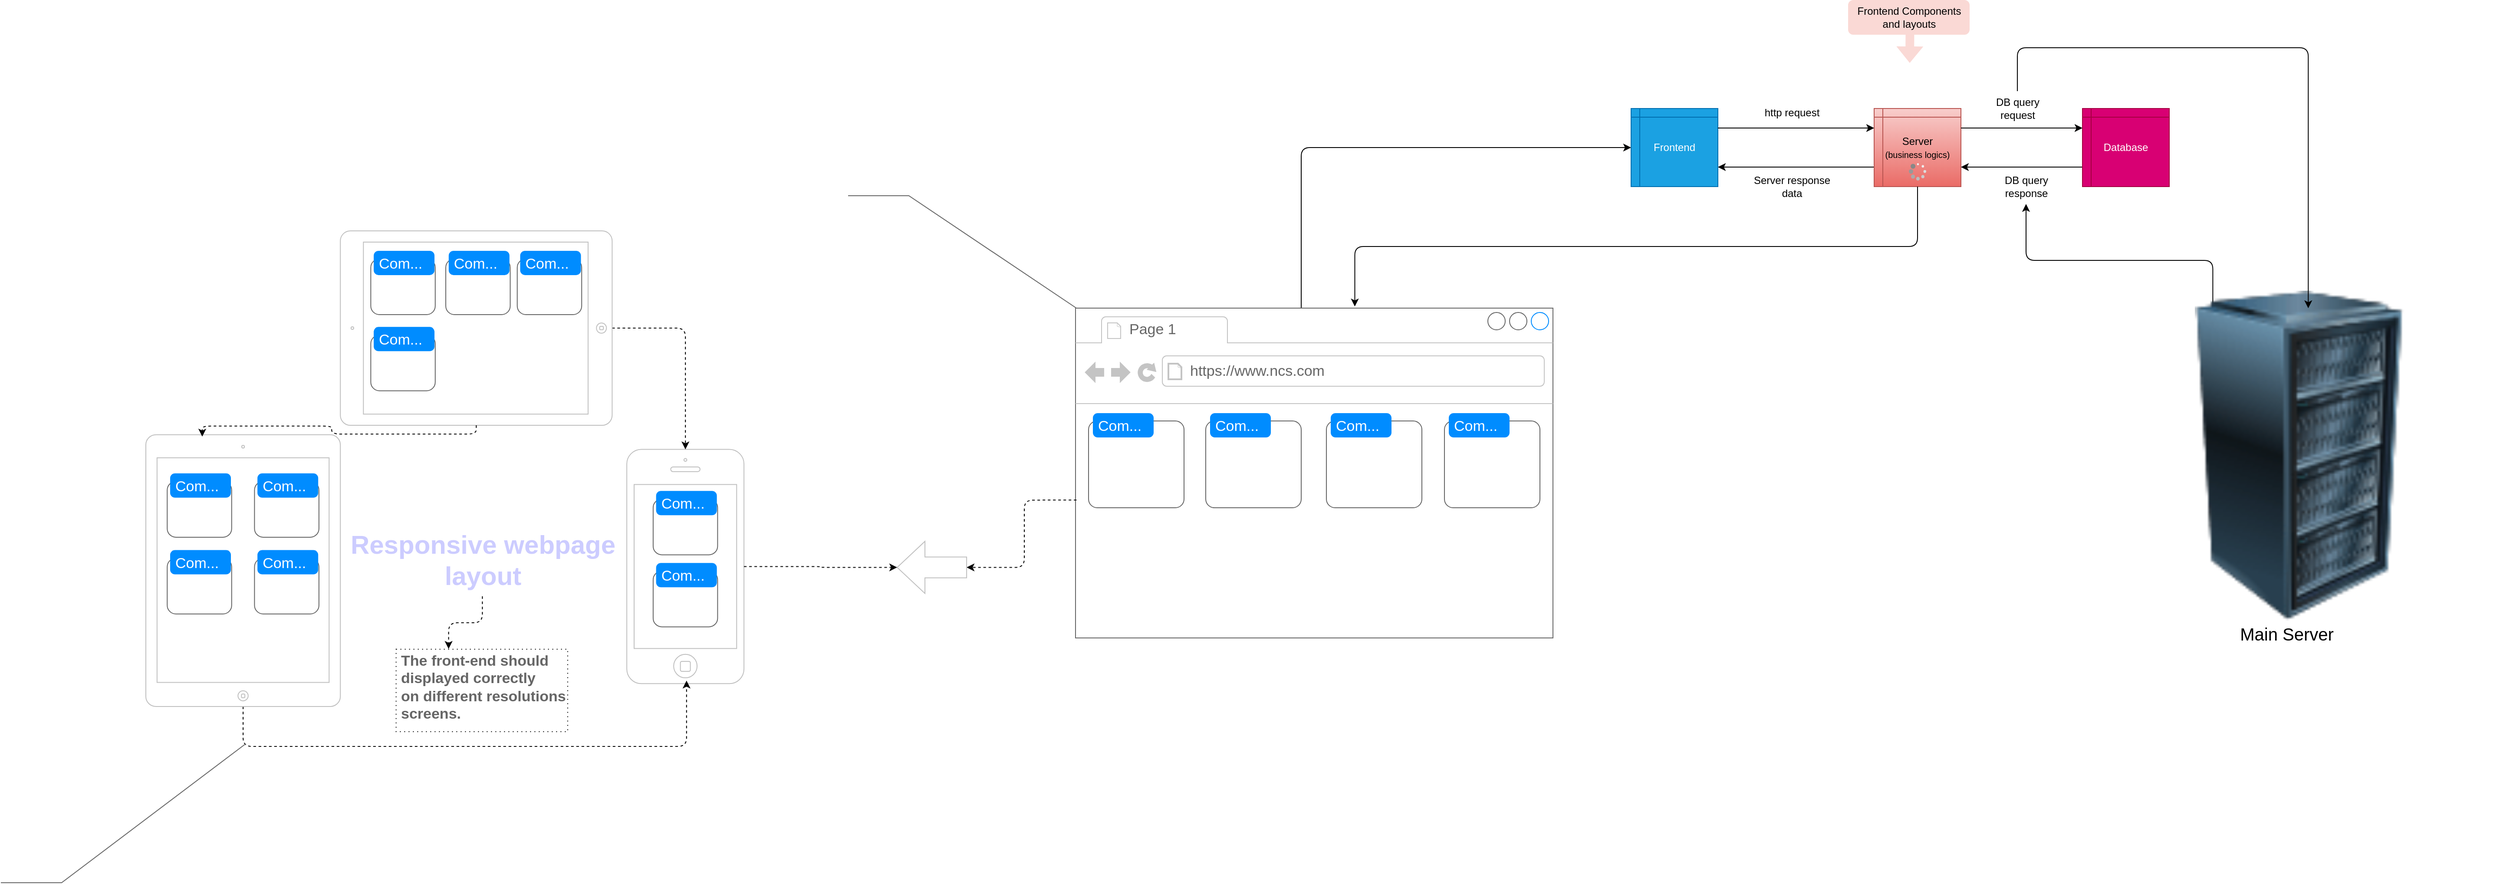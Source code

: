 <mxfile>
    <diagram id="PU5GwEoTJpwq2ANEjuB8" name="Page-1">
        <mxGraphModel dx="3382" dy="938" grid="0" gridSize="10" guides="1" tooltips="1" connect="1" arrows="1" fold="1" page="0" pageScale="1" pageWidth="850" pageHeight="1100" math="0" shadow="0">
            <root>
                <mxCell id="0"/>
                <mxCell id="1" parent="0"/>
                <mxCell id="2" value="" style="group" parent="1" vertex="1" connectable="0">
                    <mxGeometry x="90" y="30" width="620" height="230" as="geometry"/>
                </mxCell>
                <mxCell id="3" value="" style="shape=flexArrow;endArrow=classic;html=1;fontSize=10;fontColor=#000000;exitX=0.509;exitY=1.011;exitDx=0;exitDy=0;exitPerimeter=0;fillColor=#fad9d5;strokeColor=none;" parent="2" edge="1">
                    <mxGeometry width="50" height="50" relative="1" as="geometry">
                        <mxPoint x="321.26" y="28.33" as="sourcePoint"/>
                        <mxPoint x="321" y="68" as="targetPoint"/>
                    </mxGeometry>
                </mxCell>
                <mxCell id="4" value="Frontend" style="shape=internalStorage;whiteSpace=wrap;html=1;backgroundOutline=1;dx=10;dy=10;fillColor=#1ba1e2;fontColor=#ffffff;strokeColor=#006EAF;" parent="2" vertex="1">
                    <mxGeometry y="120" width="100" height="90" as="geometry"/>
                </mxCell>
                <mxCell id="5" style="edgeStyle=none;html=1;exitX=0;exitY=0.75;exitDx=0;exitDy=0;entryX=1;entryY=0.75;entryDx=0;entryDy=0;" parent="2" source="6" target="4" edge="1">
                    <mxGeometry relative="1" as="geometry"/>
                </mxCell>
                <mxCell id="6" value="Server&lt;br&gt;&lt;font style=&quot;font-size: 10px;&quot;&gt;(business logics)&lt;/font&gt;" style="shape=internalStorage;whiteSpace=wrap;html=1;backgroundOutline=1;dx=10;dy=10;fillColor=#f8cecc;gradientColor=#ea6b66;strokeColor=#b85450;" parent="2" vertex="1">
                    <mxGeometry x="280" y="120" width="100" height="90" as="geometry"/>
                </mxCell>
                <mxCell id="7" style="edgeStyle=none;html=1;exitX=1;exitY=0.25;exitDx=0;exitDy=0;entryX=0;entryY=0.25;entryDx=0;entryDy=0;" parent="2" source="4" target="6" edge="1">
                    <mxGeometry relative="1" as="geometry"/>
                </mxCell>
                <mxCell id="8" style="edgeStyle=none;html=1;exitX=0;exitY=0.75;exitDx=0;exitDy=0;entryX=1;entryY=0.75;entryDx=0;entryDy=0;" parent="2" source="9" target="6" edge="1">
                    <mxGeometry relative="1" as="geometry"/>
                </mxCell>
                <mxCell id="9" value="Database" style="shape=internalStorage;whiteSpace=wrap;html=1;backgroundOutline=1;dx=10;dy=10;fillColor=#d80073;strokeColor=#A50040;fontColor=#ffffff;" parent="2" vertex="1">
                    <mxGeometry x="520" y="120" width="100" height="90" as="geometry"/>
                </mxCell>
                <mxCell id="10" style="edgeStyle=none;html=1;exitX=1;exitY=0.25;exitDx=0;exitDy=0;entryX=0;entryY=0.25;entryDx=0;entryDy=0;" parent="2" source="6" target="9" edge="1">
                    <mxGeometry relative="1" as="geometry"/>
                </mxCell>
                <mxCell id="11" value="http request" style="text;html=1;align=center;verticalAlign=middle;resizable=0;points=[];autosize=1;strokeColor=none;fillColor=none;" parent="2" vertex="1">
                    <mxGeometry x="140" y="110" width="90" height="30" as="geometry"/>
                </mxCell>
                <mxCell id="12" value="DB query&lt;br&gt;request" style="text;html=1;align=center;verticalAlign=middle;resizable=0;points=[];autosize=1;strokeColor=none;fillColor=none;" parent="2" vertex="1">
                    <mxGeometry x="410" y="100" width="70" height="40" as="geometry"/>
                </mxCell>
                <mxCell id="13" value="DB query&lt;br&gt;response" style="text;html=1;align=center;verticalAlign=middle;resizable=0;points=[];autosize=1;strokeColor=none;fillColor=none;" parent="2" vertex="1">
                    <mxGeometry x="420" y="190" width="70" height="40" as="geometry"/>
                </mxCell>
                <mxCell id="14" value="Server response&lt;br&gt;data" style="text;html=1;align=center;verticalAlign=middle;resizable=0;points=[];autosize=1;strokeColor=none;fillColor=none;" parent="2" vertex="1">
                    <mxGeometry x="130" y="190" width="110" height="40" as="geometry"/>
                </mxCell>
                <mxCell id="15" value="Frontend Components&lt;br&gt;and layouts" style="text;html=1;align=center;verticalAlign=middle;resizable=0;points=[];autosize=1;fillColor=#fad9d5;strokeColor=none;rounded=1;fontColor=#000000;" parent="2" vertex="1">
                    <mxGeometry x="250" y="-5" width="140" height="40" as="geometry"/>
                </mxCell>
                <mxCell id="48" value="" style="verticalLabelPosition=bottom;shadow=0;dashed=0;align=center;html=1;verticalAlign=top;strokeWidth=1;shape=mxgraph.mockup.misc.loading_circle_1;pointerEvents=1" parent="2" vertex="1">
                    <mxGeometry x="320" y="183" width="20" height="20" as="geometry"/>
                </mxCell>
                <mxCell id="43" style="edgeStyle=elbowEdgeStyle;elbow=vertical;html=1;exitX=0.283;exitY=0.079;exitDx=0;exitDy=0;exitPerimeter=0;" parent="1" source="22" target="13" edge="1">
                    <mxGeometry relative="1" as="geometry">
                        <mxPoint x="860" y="310" as="targetPoint"/>
                    </mxGeometry>
                </mxCell>
                <mxCell id="22" value="" style="image;html=1;image=img/lib/clip_art/computers/Server_Rack_128x128.png" parent="1" vertex="1">
                    <mxGeometry x="630" y="360" width="460" height="380" as="geometry"/>
                </mxCell>
                <mxCell id="30" value="" style="edgeStyle=orthogonalEdgeStyle;html=1;entryX=0;entryY=0.5;entryDx=0;entryDy=0;" parent="1" source="25" target="4" edge="1">
                    <mxGeometry relative="1" as="geometry">
                        <mxPoint x="-275" y="140" as="targetPoint"/>
                        <Array as="points">
                            <mxPoint x="-290" y="195"/>
                        </Array>
                    </mxGeometry>
                </mxCell>
                <mxCell id="25" value="" style="strokeWidth=1;shadow=0;dashed=0;align=center;html=1;shape=mxgraph.mockup.containers.browserWindow;rSize=0;strokeColor=#666666;strokeColor2=#008cff;strokeColor3=#c4c4c4;mainText=,;recursiveResize=0;" parent="1" vertex="1">
                    <mxGeometry x="-550" y="380" width="550" height="380" as="geometry"/>
                </mxCell>
                <mxCell id="26" value="Page 1" style="strokeWidth=1;shadow=0;dashed=0;align=center;html=1;shape=mxgraph.mockup.containers.anchor;fontSize=17;fontColor=#666666;align=left;" parent="25" vertex="1">
                    <mxGeometry x="60" y="12" width="110" height="26" as="geometry"/>
                </mxCell>
                <mxCell id="27" value="https://www.ncs.com" style="strokeWidth=1;shadow=0;dashed=0;align=center;html=1;shape=mxgraph.mockup.containers.anchor;rSize=0;fontSize=17;fontColor=#666666;align=left;" parent="25" vertex="1">
                    <mxGeometry x="130" y="60" width="250" height="26" as="geometry"/>
                </mxCell>
                <mxCell id="34" value="" style="shape=mxgraph.mockup.containers.marginRect;rectMarginTop=10;strokeColor=#666666;strokeWidth=1;dashed=0;rounded=1;arcSize=5;recursiveResize=0;" parent="25" vertex="1">
                    <mxGeometry x="15" y="120" width="110" height="110" as="geometry"/>
                </mxCell>
                <mxCell id="35" value="Com..." style="shape=rect;strokeColor=none;fillColor=#008cff;strokeWidth=1;dashed=0;rounded=1;arcSize=20;fontColor=#ffffff;fontSize=17;spacing=2;spacingTop=-2;align=left;autosize=1;spacingLeft=4;resizeWidth=0;resizeHeight=0;perimeter=none;" parent="34" vertex="1">
                    <mxGeometry x="5" y="1" width="70" height="28" as="geometry"/>
                </mxCell>
                <mxCell id="61" value="" style="shape=mxgraph.mockup.containers.marginRect;rectMarginTop=10;strokeColor=#666666;strokeWidth=1;dashed=0;rounded=1;arcSize=5;recursiveResize=0;" vertex="1" parent="25">
                    <mxGeometry x="150" y="120" width="110" height="110" as="geometry"/>
                </mxCell>
                <mxCell id="62" value="Com..." style="shape=rect;strokeColor=none;fillColor=#008cff;strokeWidth=1;dashed=0;rounded=1;arcSize=20;fontColor=#ffffff;fontSize=17;spacing=2;spacingTop=-2;align=left;autosize=1;spacingLeft=4;resizeWidth=0;resizeHeight=0;perimeter=none;" vertex="1" parent="61">
                    <mxGeometry x="5" y="1" width="70" height="28" as="geometry"/>
                </mxCell>
                <mxCell id="63" value="" style="shape=mxgraph.mockup.containers.marginRect;rectMarginTop=10;strokeColor=#666666;strokeWidth=1;dashed=0;rounded=1;arcSize=5;recursiveResize=0;" vertex="1" parent="25">
                    <mxGeometry x="289" y="120" width="110" height="110" as="geometry"/>
                </mxCell>
                <mxCell id="64" value="Com..." style="shape=rect;strokeColor=none;fillColor=#008cff;strokeWidth=1;dashed=0;rounded=1;arcSize=20;fontColor=#ffffff;fontSize=17;spacing=2;spacingTop=-2;align=left;autosize=1;spacingLeft=4;resizeWidth=0;resizeHeight=0;perimeter=none;" vertex="1" parent="63">
                    <mxGeometry x="5" y="1" width="70" height="28" as="geometry"/>
                </mxCell>
                <mxCell id="65" value="" style="shape=mxgraph.mockup.containers.marginRect;rectMarginTop=10;strokeColor=#666666;strokeWidth=1;dashed=0;rounded=1;arcSize=5;recursiveResize=0;" vertex="1" parent="25">
                    <mxGeometry x="425" y="120" width="110" height="110" as="geometry"/>
                </mxCell>
                <mxCell id="66" value="Com..." style="shape=rect;strokeColor=none;fillColor=#008cff;strokeWidth=1;dashed=0;rounded=1;arcSize=20;fontColor=#ffffff;fontSize=17;spacing=2;spacingTop=-2;align=left;autosize=1;spacingLeft=4;resizeWidth=0;resizeHeight=0;perimeter=none;" vertex="1" parent="65">
                    <mxGeometry x="5" y="1" width="70" height="28" as="geometry"/>
                </mxCell>
                <mxCell id="28" style="edgeStyle=elbowEdgeStyle;html=1;exitX=0.5;exitY=1;exitDx=0;exitDy=0;entryX=0.585;entryY=-0.005;entryDx=0;entryDy=0;entryPerimeter=0;elbow=vertical;" parent="1" source="6" target="25" edge="1">
                    <mxGeometry relative="1" as="geometry">
                        <mxPoint x="420" y="310" as="targetPoint"/>
                    </mxGeometry>
                </mxCell>
                <mxCell id="46" style="edgeStyle=elbowEdgeStyle;elbow=vertical;html=1;entryX=0.522;entryY=0.053;entryDx=0;entryDy=0;entryPerimeter=0;" parent="1" source="12" target="22" edge="1">
                    <mxGeometry relative="1" as="geometry">
                        <mxPoint x="970" y="330" as="targetPoint"/>
                        <Array as="points">
                            <mxPoint x="790" y="80"/>
                        </Array>
                    </mxGeometry>
                </mxCell>
                <mxCell id="50" value="Main Server" style="text;html=1;align=center;verticalAlign=middle;resizable=0;points=[];autosize=1;strokeColor=none;fillColor=none;strokeWidth=2;fontSize=20;" parent="1" vertex="1">
                    <mxGeometry x="780" y="735" width="130" height="40" as="geometry"/>
                </mxCell>
                <mxCell id="91" value="" style="group" vertex="1" connectable="0" parent="1">
                    <mxGeometry x="-1621" y="291" width="1632" height="577" as="geometry"/>
                </mxCell>
                <mxCell id="55" value="" style="html=1;verticalLabelPosition=bottom;labelBackgroundColor=#ffffff;verticalAlign=top;shadow=0;dashed=0;strokeWidth=1;shape=mxgraph.ios7.misc.iphone;strokeColor=#c0c0c0;" vertex="1" parent="91">
                    <mxGeometry x="554.074" y="251.729" width="134.976" height="269.951" as="geometry"/>
                </mxCell>
                <mxCell id="99" style="edgeStyle=orthogonalEdgeStyle;html=1;entryX=0.51;entryY=0.987;entryDx=0;entryDy=0;entryPerimeter=0;dashed=1;" edge="1" parent="91" source="57" target="55">
                    <mxGeometry relative="1" as="geometry">
                        <Array as="points">
                            <mxPoint x="112" y="594"/>
                            <mxPoint x="623" y="594"/>
                        </Array>
                    </mxGeometry>
                </mxCell>
                <mxCell id="57" value="" style="html=1;verticalLabelPosition=bottom;labelBackgroundColor=#ffffff;verticalAlign=top;shadow=0;dashed=0;strokeWidth=1;shape=mxgraph.ios7.misc.ipad13inch;strokeColor=#c0c0c0;" vertex="1" parent="91">
                    <mxGeometry y="234.857" width="224.059" height="313.143" as="geometry"/>
                </mxCell>
                <mxCell id="96" style="edgeStyle=orthogonalEdgeStyle;html=1;dashed=1;" edge="1" parent="91" source="58" target="55">
                    <mxGeometry relative="1" as="geometry"/>
                </mxCell>
                <mxCell id="58" value="" style="html=1;verticalLabelPosition=bottom;labelBackgroundColor=#ffffff;verticalAlign=top;shadow=0;dashed=0;strokeWidth=1;shape=mxgraph.ios7.misc.ipad13inch;strokeColor=#c0c0c0;rotation=-90;" vertex="1" parent="91">
                    <mxGeometry x="268.601" y="-44.542" width="224.059" height="313.143" as="geometry"/>
                </mxCell>
                <mxCell id="67" value="" style="shape=mxgraph.mockup.containers.marginRect;rectMarginTop=10;strokeColor=#666666;strokeWidth=1;dashed=0;rounded=1;arcSize=5;recursiveResize=0;" vertex="1" parent="91">
                    <mxGeometry x="24.633" y="278.724" width="74.237" height="74.236" as="geometry"/>
                </mxCell>
                <mxCell id="68" value="Com..." style="shape=rect;strokeColor=none;fillColor=#008cff;strokeWidth=1;dashed=0;rounded=1;arcSize=20;fontColor=#ffffff;fontSize=17;spacing=2;spacingTop=-2;align=left;autosize=1;spacingLeft=4;resizeWidth=0;resizeHeight=0;perimeter=none;" vertex="1" parent="67">
                    <mxGeometry x="3.374" y="0.675" width="70" height="28" as="geometry"/>
                </mxCell>
                <mxCell id="69" value="" style="shape=mxgraph.mockup.containers.marginRect;rectMarginTop=10;strokeColor=#666666;strokeWidth=1;dashed=0;rounded=1;arcSize=5;recursiveResize=0;" vertex="1" parent="91">
                    <mxGeometry x="125.19" y="278.724" width="74.237" height="74.236" as="geometry"/>
                </mxCell>
                <mxCell id="70" value="Com..." style="shape=rect;strokeColor=none;fillColor=#008cff;strokeWidth=1;dashed=0;rounded=1;arcSize=20;fontColor=#ffffff;fontSize=17;spacing=2;spacingTop=-2;align=left;autosize=1;spacingLeft=4;resizeWidth=0;resizeHeight=0;perimeter=none;" vertex="1" parent="69">
                    <mxGeometry x="3.374" y="0.675" width="70" height="28" as="geometry"/>
                </mxCell>
                <mxCell id="71" value="" style="shape=mxgraph.mockup.containers.marginRect;rectMarginTop=10;strokeColor=#666666;strokeWidth=1;dashed=0;rounded=1;arcSize=5;recursiveResize=0;" vertex="1" parent="91">
                    <mxGeometry x="24.633" y="367.133" width="74.237" height="74.236" as="geometry"/>
                </mxCell>
                <mxCell id="72" value="Com..." style="shape=rect;strokeColor=none;fillColor=#008cff;strokeWidth=1;dashed=0;rounded=1;arcSize=20;fontColor=#ffffff;fontSize=17;spacing=2;spacingTop=-2;align=left;autosize=1;spacingLeft=4;resizeWidth=0;resizeHeight=0;perimeter=none;" vertex="1" parent="71">
                    <mxGeometry x="3.374" y="0.675" width="70" height="28" as="geometry"/>
                </mxCell>
                <mxCell id="73" value="" style="shape=mxgraph.mockup.containers.marginRect;rectMarginTop=10;strokeColor=#666666;strokeWidth=1;dashed=0;rounded=1;arcSize=5;recursiveResize=0;" vertex="1" parent="91">
                    <mxGeometry x="125.19" y="367.133" width="74.237" height="74.236" as="geometry"/>
                </mxCell>
                <mxCell id="74" value="Com..." style="shape=rect;strokeColor=none;fillColor=#008cff;strokeWidth=1;dashed=0;rounded=1;arcSize=20;fontColor=#ffffff;fontSize=17;spacing=2;spacingTop=-2;align=left;autosize=1;spacingLeft=4;resizeWidth=0;resizeHeight=0;perimeter=none;" vertex="1" parent="73">
                    <mxGeometry x="3.374" y="0.675" width="70" height="28" as="geometry"/>
                </mxCell>
                <mxCell id="75" value="" style="shape=mxgraph.mockup.containers.marginRect;rectMarginTop=10;strokeColor=#666666;strokeWidth=1;dashed=0;rounded=1;arcSize=5;recursiveResize=0;" vertex="1" parent="91">
                    <mxGeometry x="259.153" y="22.271" width="74.237" height="74.236" as="geometry"/>
                </mxCell>
                <mxCell id="76" value="Com..." style="shape=rect;strokeColor=none;fillColor=#008cff;strokeWidth=1;dashed=0;rounded=1;arcSize=20;fontColor=#ffffff;fontSize=17;spacing=2;spacingTop=-2;align=left;autosize=1;spacingLeft=4;resizeWidth=0;resizeHeight=0;perimeter=none;" vertex="1" parent="75">
                    <mxGeometry x="3.374" y="0.675" width="70" height="28" as="geometry"/>
                </mxCell>
                <mxCell id="77" value="" style="shape=mxgraph.mockup.containers.marginRect;rectMarginTop=10;strokeColor=#666666;strokeWidth=1;dashed=0;rounded=1;arcSize=5;recursiveResize=0;" vertex="1" parent="91">
                    <mxGeometry x="345.537" y="22.271" width="74.237" height="74.236" as="geometry"/>
                </mxCell>
                <mxCell id="78" value="Com..." style="shape=rect;strokeColor=none;fillColor=#008cff;strokeWidth=1;dashed=0;rounded=1;arcSize=20;fontColor=#ffffff;fontSize=17;spacing=2;spacingTop=-2;align=left;autosize=1;spacingLeft=4;resizeWidth=0;resizeHeight=0;perimeter=none;" vertex="1" parent="77">
                    <mxGeometry x="3.374" y="0.675" width="70" height="28" as="geometry"/>
                </mxCell>
                <mxCell id="79" value="" style="shape=mxgraph.mockup.containers.marginRect;rectMarginTop=10;strokeColor=#666666;strokeWidth=1;dashed=0;rounded=1;arcSize=5;recursiveResize=0;" vertex="1" parent="91">
                    <mxGeometry x="427.872" y="22.271" width="74.237" height="74.236" as="geometry"/>
                </mxCell>
                <mxCell id="80" value="Com..." style="shape=rect;strokeColor=none;fillColor=#008cff;strokeWidth=1;dashed=0;rounded=1;arcSize=20;fontColor=#ffffff;fontSize=17;spacing=2;spacingTop=-2;align=left;autosize=1;spacingLeft=4;resizeWidth=0;resizeHeight=0;perimeter=none;" vertex="1" parent="79">
                    <mxGeometry x="3.374" y="0.675" width="70" height="28" as="geometry"/>
                </mxCell>
                <mxCell id="81" value="" style="shape=mxgraph.mockup.containers.marginRect;rectMarginTop=10;strokeColor=#666666;strokeWidth=1;dashed=0;rounded=1;arcSize=5;recursiveResize=0;" vertex="1" parent="91">
                    <mxGeometry x="259.153" y="110.005" width="74.237" height="74.236" as="geometry"/>
                </mxCell>
                <mxCell id="82" value="Com..." style="shape=rect;strokeColor=none;fillColor=#008cff;strokeWidth=1;dashed=0;rounded=1;arcSize=20;fontColor=#ffffff;fontSize=17;spacing=2;spacingTop=-2;align=left;autosize=1;spacingLeft=4;resizeWidth=0;resizeHeight=0;perimeter=none;" vertex="1" parent="81">
                    <mxGeometry x="3.374" y="0.675" width="70" height="28" as="geometry"/>
                </mxCell>
                <mxCell id="83" value="" style="shape=mxgraph.mockup.containers.marginRect;rectMarginTop=10;strokeColor=#666666;strokeWidth=1;dashed=0;rounded=1;arcSize=5;recursiveResize=0;" vertex="1" parent="91">
                    <mxGeometry x="584.444" y="298.97" width="74.237" height="74.236" as="geometry"/>
                </mxCell>
                <mxCell id="84" value="Com..." style="shape=rect;strokeColor=none;fillColor=#008cff;strokeWidth=1;dashed=0;rounded=1;arcSize=20;fontColor=#ffffff;fontSize=17;spacing=2;spacingTop=-2;align=left;autosize=1;spacingLeft=4;resizeWidth=0;resizeHeight=0;perimeter=none;" vertex="1" parent="83">
                    <mxGeometry x="3.374" y="0.675" width="70" height="28" as="geometry"/>
                </mxCell>
                <mxCell id="85" value="" style="shape=mxgraph.mockup.containers.marginRect;rectMarginTop=10;strokeColor=#666666;strokeWidth=1;dashed=0;rounded=1;arcSize=5;recursiveResize=0;" vertex="1" parent="91">
                    <mxGeometry x="584.444" y="381.98" width="74.237" height="74.236" as="geometry"/>
                </mxCell>
                <mxCell id="86" value="Com..." style="shape=rect;strokeColor=none;fillColor=#008cff;strokeWidth=1;dashed=0;rounded=1;arcSize=20;fontColor=#ffffff;fontSize=17;spacing=2;spacingTop=-2;align=left;autosize=1;spacingLeft=4;resizeWidth=0;resizeHeight=0;perimeter=none;" vertex="1" parent="85">
                    <mxGeometry x="3.374" y="0.675" width="70" height="28" as="geometry"/>
                </mxCell>
                <mxCell id="112" style="edgeStyle=orthogonalEdgeStyle;html=1;entryX=0.306;entryY=-0.004;entryDx=0;entryDy=0;entryPerimeter=0;dashed=1;fontSize=16;fontColor=#FFFFFF;" edge="1" parent="91" source="104" target="111">
                    <mxGeometry relative="1" as="geometry"/>
                </mxCell>
                <mxCell id="104" value="Responsive webpage&lt;br style=&quot;font-size: 30px;&quot;&gt;layout" style="text;html=1;align=center;verticalAlign=middle;resizable=0;points=[];autosize=1;strokeColor=none;fillColor=none;fontSize=30;fontStyle=1;fontColor=#CCCCFF;horizontal=1;" vertex="1" parent="91">
                    <mxGeometry x="226.16" y="337" width="323" height="84" as="geometry"/>
                </mxCell>
                <mxCell id="97" style="edgeStyle=orthogonalEdgeStyle;html=1;dashed=1;entryX=0.29;entryY=0.007;entryDx=0;entryDy=0;entryPerimeter=0;" edge="1" parent="91" source="58" target="57">
                    <mxGeometry relative="1" as="geometry">
                        <mxPoint x="183.706" y="227.471" as="targetPoint"/>
                    </mxGeometry>
                </mxCell>
                <mxCell id="108" value="" style="strokeWidth=1;shadow=0;dashed=0;align=center;html=1;shape=mxgraph.mockup.text.callout;linkText=;textSize=17;textColor=#666666;callDir=NW;callStyle=line;fontSize=17;fontColor=#666666;align=left;verticalAlign=top;strokeColor=#666666;" vertex="1" parent="91">
                    <mxGeometry x="809" y="-66" width="263" height="155" as="geometry"/>
                </mxCell>
                <mxCell id="111" value="The front-end should&lt;br&gt;displayed&amp;nbsp;correctly &lt;br&gt;on different&amp;nbsp;resolutions&lt;br&gt;screens." style="strokeWidth=1;shadow=0;dashed=1;align=right;shape=mxgraph.mockup.text.textBox;fontColor=#666666;align=left;fontSize=17;spacingLeft=4;spacingTop=-3;strokeColor=default;mainText=;verticalAlign=top;horizontal=1;dashPattern=1 4;fillColor=default;gradientColor=none;fontStyle=1;html=1;" vertex="1" parent="91">
                    <mxGeometry x="288.31" y="482" width="197.69" height="95" as="geometry"/>
                </mxCell>
                <mxCell id="102" style="edgeStyle=orthogonalEdgeStyle;html=1;dashed=1;horizontal=0;entryX=0;entryY=0.5;entryDx=0;entryDy=0;entryPerimeter=0;exitX=0.002;exitY=0.582;exitDx=0;exitDy=0;exitPerimeter=0;" edge="1" parent="1" source="25" target="100">
                    <mxGeometry relative="1" as="geometry">
                        <mxPoint x="-633" y="830" as="sourcePoint"/>
                        <Array as="points">
                            <mxPoint x="-609" y="601"/>
                            <mxPoint x="-609" y="679"/>
                        </Array>
                    </mxGeometry>
                </mxCell>
                <mxCell id="100" value="" style="shape=singleArrow;whiteSpace=wrap;html=1;arrowWidth=0.4;arrowSize=0.4;verticalAlign=top;strokeColor=#c0c0c0;labelBackgroundColor=#ffffff;shadow=0;dashed=0;strokeWidth=1;horizontal=1;rotation=-180;" vertex="1" parent="1">
                    <mxGeometry x="-755.462" y="648.704" width="80" height="60" as="geometry"/>
                </mxCell>
                <mxCell id="101" value="" style="edgeStyle=orthogonalEdgeStyle;html=1;dashed=1;" edge="1" parent="1" source="55" target="100">
                    <mxGeometry relative="1" as="geometry"/>
                </mxCell>
                <mxCell id="107" value="&lt;font color=&quot;#ffffff&quot;&gt;The front-end layout&lt;br&gt;should be defined&lt;br&gt;by screen&lt;br&gt;proportion rather&lt;br&gt;than absolute&lt;br&gt;values&lt;/font&gt;" style="strokeWidth=1;shadow=0;dashed=0;align=center;html=1;shape=mxgraph.mockup.text.callout;linkText=;textSize=17;textColor=#666666;callDir=SW;callStyle=line;fontSize=17;fontColor=#666666;align=left;verticalAlign=bottom;strokeColor=#666666;" vertex="1" parent="1">
                    <mxGeometry x="-1788" y="882" width="282" height="160" as="geometry"/>
                </mxCell>
                <mxCell id="109" value="&lt;font style=&quot;font-size: 17px;&quot;&gt;Front-end behaviour depends&lt;br&gt;only on the incoming control&lt;br&gt;data and not from the previous&lt;br&gt;information.&lt;/font&gt;" style="text;html=1;align=center;verticalAlign=middle;resizable=0;points=[];autosize=1;strokeColor=none;fillColor=none;fontSize=30;fontColor=#FFFFFF;" vertex="1" parent="1">
                    <mxGeometry x="-902" y="98" width="249" height="156" as="geometry"/>
                </mxCell>
            </root>
        </mxGraphModel>
    </diagram>
</mxfile>